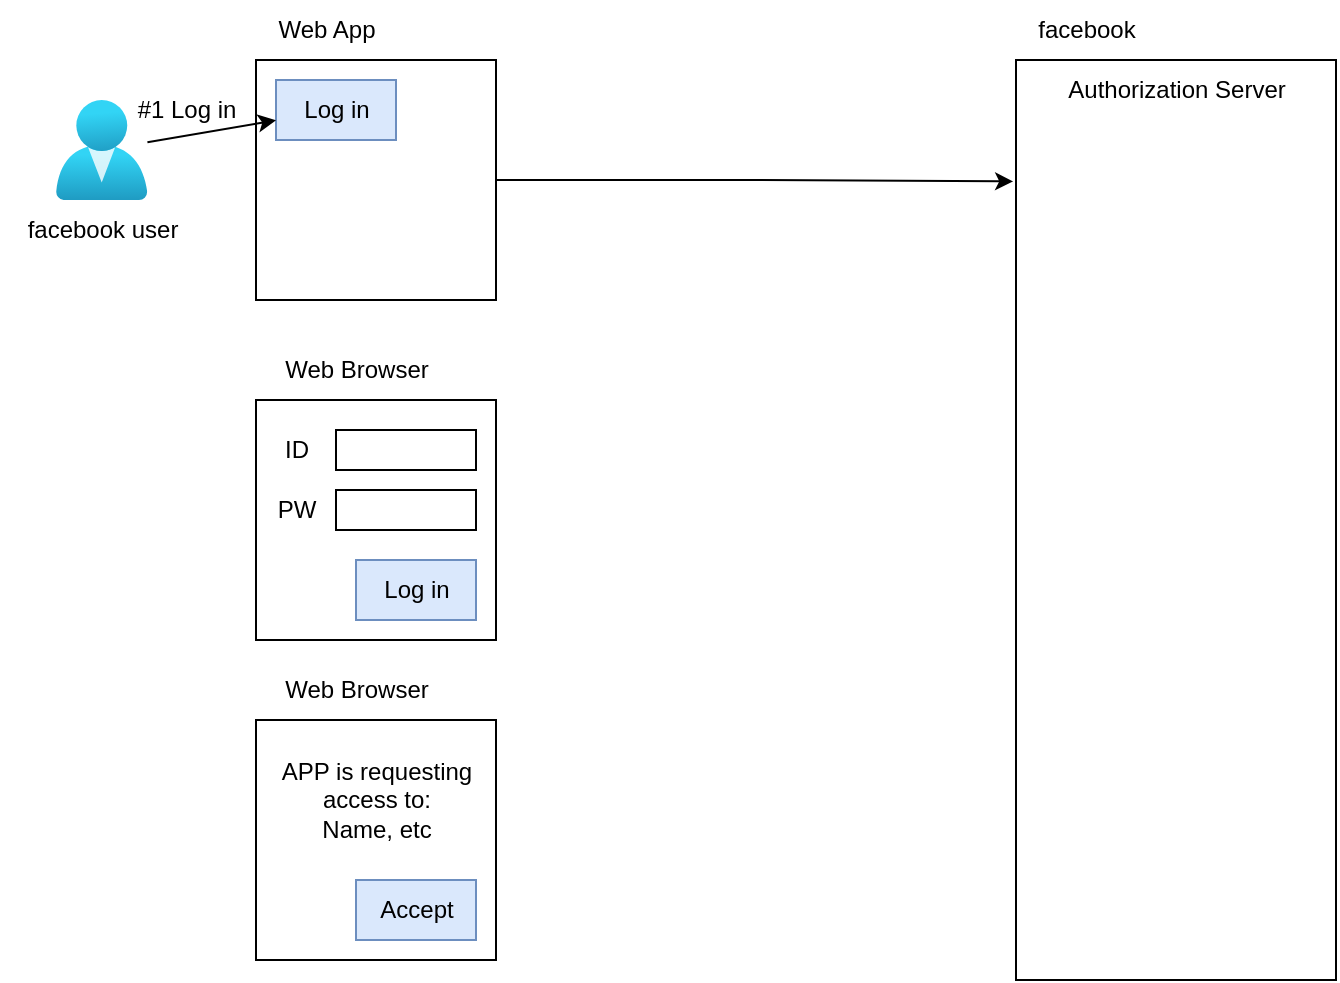 <mxfile version="20.4.1" type="github">
  <diagram id="EQogxgOOaJ7-MavAzIGB" name="ページ1">
    <mxGraphModel dx="1422" dy="773" grid="1" gridSize="10" guides="1" tooltips="1" connect="1" arrows="1" fold="1" page="1" pageScale="1" pageWidth="827" pageHeight="1169" math="0" shadow="0">
      <root>
        <mxCell id="0" />
        <mxCell id="1" parent="0" />
        <mxCell id="LVywCjolBayjgkQlPvWd-17" value="" style="rounded=0;whiteSpace=wrap;html=1;fillColor=#FFFFFF;" vertex="1" parent="1">
          <mxGeometry x="520" y="100" width="160" height="460" as="geometry" />
        </mxCell>
        <mxCell id="LVywCjolBayjgkQlPvWd-35" style="edgeStyle=orthogonalEdgeStyle;rounded=0;orthogonalLoop=1;jettySize=auto;html=1;exitX=1;exitY=0.5;exitDx=0;exitDy=0;entryX=-0.009;entryY=0.132;entryDx=0;entryDy=0;entryPerimeter=0;" edge="1" parent="1" source="LVywCjolBayjgkQlPvWd-1" target="LVywCjolBayjgkQlPvWd-17">
          <mxGeometry relative="1" as="geometry" />
        </mxCell>
        <mxCell id="LVywCjolBayjgkQlPvWd-1" value="" style="whiteSpace=wrap;html=1;aspect=fixed;" vertex="1" parent="1">
          <mxGeometry x="140" y="100" width="120" height="120" as="geometry" />
        </mxCell>
        <mxCell id="LVywCjolBayjgkQlPvWd-2" value="Web App" style="text;html=1;align=center;verticalAlign=middle;resizable=0;points=[];autosize=1;strokeColor=none;fillColor=none;" vertex="1" parent="1">
          <mxGeometry x="140" y="70" width="70" height="30" as="geometry" />
        </mxCell>
        <mxCell id="LVywCjolBayjgkQlPvWd-3" value="" style="rounded=0;whiteSpace=wrap;html=1;fillColor=#dae8fc;strokeColor=#6c8ebf;" vertex="1" parent="1">
          <mxGeometry x="150" y="110" width="60" height="30" as="geometry" />
        </mxCell>
        <mxCell id="LVywCjolBayjgkQlPvWd-4" value="Log in" style="text;html=1;align=center;verticalAlign=middle;resizable=0;points=[];autosize=1;strokeColor=none;fillColor=none;" vertex="1" parent="1">
          <mxGeometry x="150" y="110" width="60" height="30" as="geometry" />
        </mxCell>
        <mxCell id="LVywCjolBayjgkQlPvWd-11" value="" style="aspect=fixed;html=1;points=[];align=center;image;fontSize=12;image=img/lib/azure2/identity/Users.svg;" vertex="1" parent="1">
          <mxGeometry x="40" y="120" width="45.71" height="50" as="geometry" />
        </mxCell>
        <mxCell id="LVywCjolBayjgkQlPvWd-12" value="facebook user" style="text;html=1;align=center;verticalAlign=middle;resizable=0;points=[];autosize=1;strokeColor=none;fillColor=none;" vertex="1" parent="1">
          <mxGeometry x="12.86" y="170" width="100" height="30" as="geometry" />
        </mxCell>
        <mxCell id="LVywCjolBayjgkQlPvWd-14" value="facebook" style="text;html=1;align=center;verticalAlign=middle;resizable=0;points=[];autosize=1;strokeColor=none;fillColor=none;" vertex="1" parent="1">
          <mxGeometry x="520" y="70" width="70" height="30" as="geometry" />
        </mxCell>
        <mxCell id="LVywCjolBayjgkQlPvWd-15" value="Authorization Server" style="text;html=1;align=center;verticalAlign=middle;resizable=0;points=[];autosize=1;strokeColor=none;fillColor=none;" vertex="1" parent="1">
          <mxGeometry x="535" y="100" width="130" height="30" as="geometry" />
        </mxCell>
        <mxCell id="LVywCjolBayjgkQlPvWd-18" value="" style="whiteSpace=wrap;html=1;aspect=fixed;" vertex="1" parent="1">
          <mxGeometry x="140" y="270" width="120" height="120" as="geometry" />
        </mxCell>
        <mxCell id="LVywCjolBayjgkQlPvWd-19" value="Web Browser" style="text;html=1;align=center;verticalAlign=middle;resizable=0;points=[];autosize=1;strokeColor=none;fillColor=none;" vertex="1" parent="1">
          <mxGeometry x="140" y="240" width="100" height="30" as="geometry" />
        </mxCell>
        <mxCell id="LVywCjolBayjgkQlPvWd-20" value="" style="rounded=0;whiteSpace=wrap;html=1;fillColor=#FFFFFF;" vertex="1" parent="1">
          <mxGeometry x="180" y="285" width="70" height="20" as="geometry" />
        </mxCell>
        <mxCell id="LVywCjolBayjgkQlPvWd-21" value="ID" style="text;html=1;align=center;verticalAlign=middle;resizable=0;points=[];autosize=1;strokeColor=none;fillColor=none;" vertex="1" parent="1">
          <mxGeometry x="140" y="280" width="40" height="30" as="geometry" />
        </mxCell>
        <mxCell id="LVywCjolBayjgkQlPvWd-22" value="" style="rounded=0;whiteSpace=wrap;html=1;fillColor=#FFFFFF;" vertex="1" parent="1">
          <mxGeometry x="180" y="315" width="70" height="20" as="geometry" />
        </mxCell>
        <mxCell id="LVywCjolBayjgkQlPvWd-23" value="PW" style="text;html=1;align=center;verticalAlign=middle;resizable=0;points=[];autosize=1;strokeColor=none;fillColor=none;" vertex="1" parent="1">
          <mxGeometry x="140" y="310" width="40" height="30" as="geometry" />
        </mxCell>
        <mxCell id="LVywCjolBayjgkQlPvWd-24" value="" style="rounded=0;whiteSpace=wrap;html=1;fillColor=#dae8fc;strokeColor=#6c8ebf;" vertex="1" parent="1">
          <mxGeometry x="190" y="350" width="60" height="30" as="geometry" />
        </mxCell>
        <mxCell id="LVywCjolBayjgkQlPvWd-25" value="Log in" style="text;html=1;align=center;verticalAlign=middle;resizable=0;points=[];autosize=1;strokeColor=none;fillColor=none;" vertex="1" parent="1">
          <mxGeometry x="190" y="350" width="60" height="30" as="geometry" />
        </mxCell>
        <mxCell id="LVywCjolBayjgkQlPvWd-26" value="" style="whiteSpace=wrap;html=1;aspect=fixed;" vertex="1" parent="1">
          <mxGeometry x="140" y="430" width="120" height="120" as="geometry" />
        </mxCell>
        <mxCell id="LVywCjolBayjgkQlPvWd-27" value="Web Browser" style="text;html=1;align=center;verticalAlign=middle;resizable=0;points=[];autosize=1;strokeColor=none;fillColor=none;" vertex="1" parent="1">
          <mxGeometry x="140" y="400" width="100" height="30" as="geometry" />
        </mxCell>
        <mxCell id="LVywCjolBayjgkQlPvWd-31" value="APP is requesting &lt;br&gt;access to:&lt;br&gt;Name, etc" style="text;html=1;align=center;verticalAlign=middle;resizable=0;points=[];autosize=1;strokeColor=none;fillColor=none;" vertex="1" parent="1">
          <mxGeometry x="140" y="440" width="120" height="60" as="geometry" />
        </mxCell>
        <mxCell id="LVywCjolBayjgkQlPvWd-32" value="" style="rounded=0;whiteSpace=wrap;html=1;fillColor=#dae8fc;strokeColor=#6c8ebf;" vertex="1" parent="1">
          <mxGeometry x="190" y="510" width="60" height="30" as="geometry" />
        </mxCell>
        <mxCell id="LVywCjolBayjgkQlPvWd-33" value="Accept" style="text;html=1;align=center;verticalAlign=middle;resizable=0;points=[];autosize=1;strokeColor=none;fillColor=none;" vertex="1" parent="1">
          <mxGeometry x="190" y="510" width="60" height="30" as="geometry" />
        </mxCell>
        <mxCell id="LVywCjolBayjgkQlPvWd-36" value="" style="endArrow=classic;html=1;rounded=0;" edge="1" parent="1" source="LVywCjolBayjgkQlPvWd-11" target="LVywCjolBayjgkQlPvWd-4">
          <mxGeometry width="50" height="50" relative="1" as="geometry">
            <mxPoint x="100" y="150" as="sourcePoint" />
            <mxPoint x="440" y="360" as="targetPoint" />
          </mxGeometry>
        </mxCell>
        <mxCell id="LVywCjolBayjgkQlPvWd-37" value="#1 Log in" style="text;html=1;align=center;verticalAlign=middle;resizable=0;points=[];autosize=1;strokeColor=none;fillColor=none;" vertex="1" parent="1">
          <mxGeometry x="70" y="110" width="70" height="30" as="geometry" />
        </mxCell>
      </root>
    </mxGraphModel>
  </diagram>
</mxfile>
